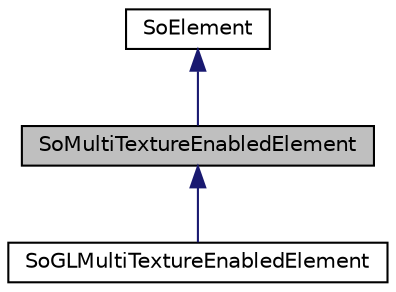 digraph "SoMultiTextureEnabledElement"
{
 // LATEX_PDF_SIZE
  edge [fontname="Helvetica",fontsize="10",labelfontname="Helvetica",labelfontsize="10"];
  node [fontname="Helvetica",fontsize="10",shape=record];
  Node1 [label="SoMultiTextureEnabledElement",height=0.2,width=0.4,color="black", fillcolor="grey75", style="filled", fontcolor="black",tooltip="The SoMultiTextureEnabledElement class is an element which stores whether texturing is enabled or not..."];
  Node2 -> Node1 [dir="back",color="midnightblue",fontsize="10",style="solid",fontname="Helvetica"];
  Node2 [label="SoElement",height=0.2,width=0.4,color="black", fillcolor="white", style="filled",URL="$classSoElement.html",tooltip="SoElement is the abstract base class for all elements."];
  Node1 -> Node3 [dir="back",color="midnightblue",fontsize="10",style="solid",fontname="Helvetica"];
  Node3 [label="SoGLMultiTextureEnabledElement",height=0.2,width=0.4,color="black", fillcolor="white", style="filled",URL="$classSoGLMultiTextureEnabledElement.html",tooltip="The SoGLMultiTextureEnabledElement class is an element which controls whether texturing is enabled or..."];
}
